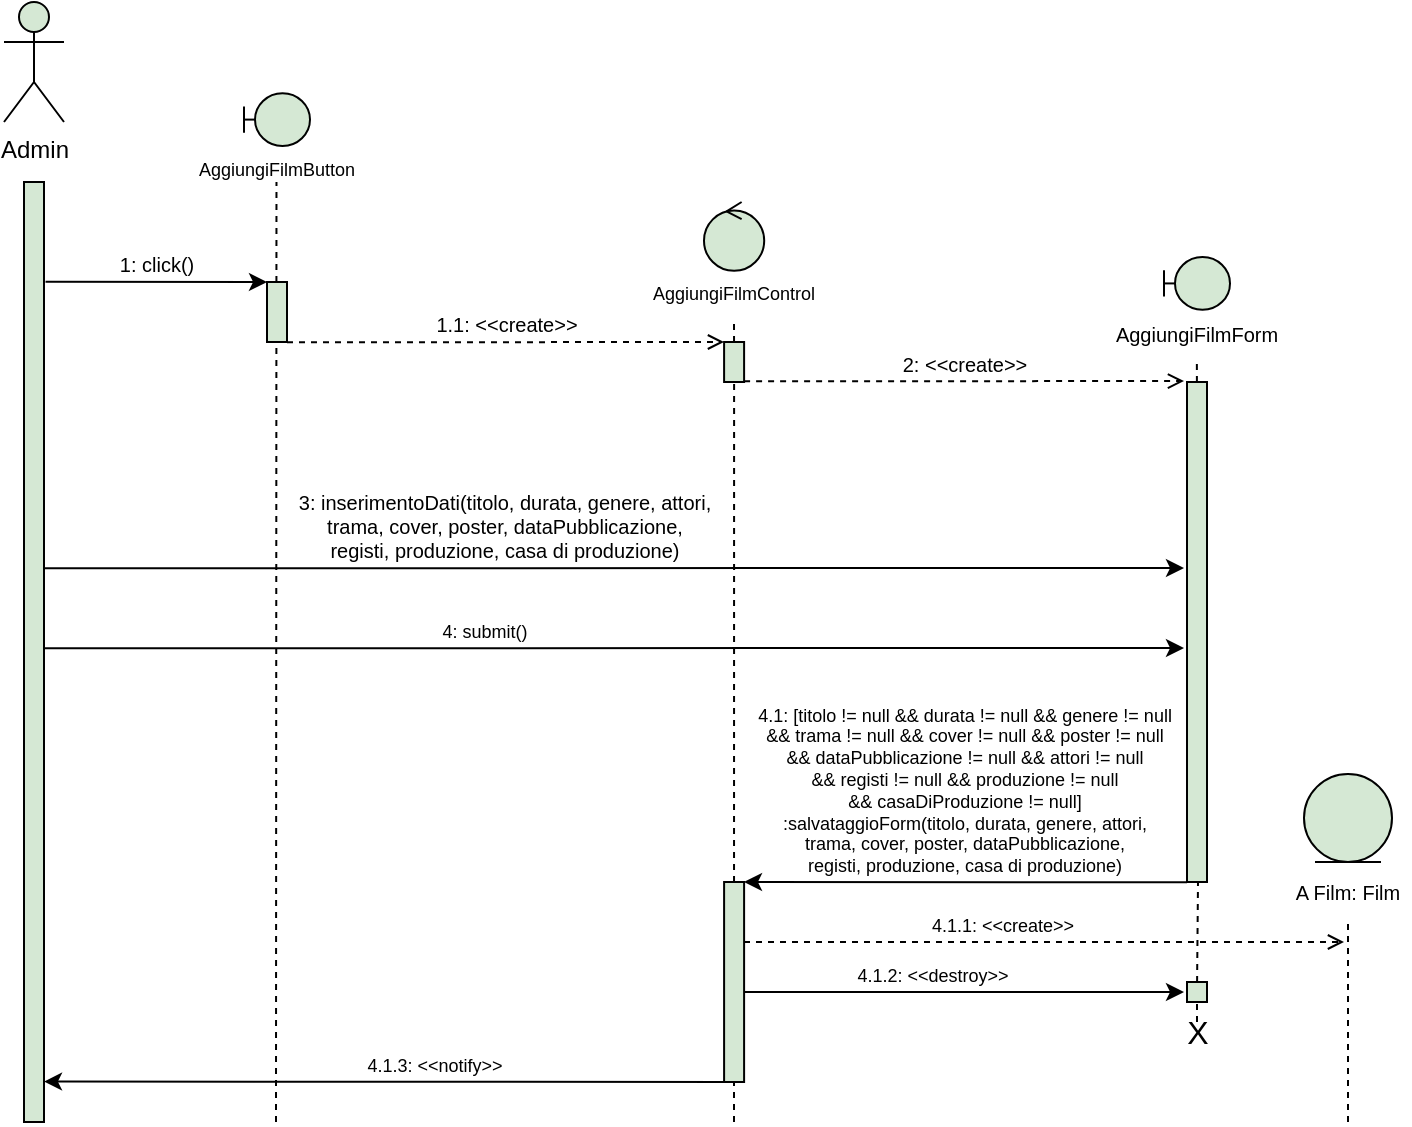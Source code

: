 <mxfile version="16.2.2" type="device" pages="2"><diagram id="GtenOd8lZUcZVwx2t-iJ" name="Pagina-1"><mxGraphModel dx="1422" dy="762" grid="1" gridSize="10" guides="1" tooltips="1" connect="1" arrows="1" fold="1" page="1" pageScale="1" pageWidth="1169" pageHeight="827" math="0" shadow="0"><root><mxCell id="0"/><mxCell id="1" parent="0"/><mxCell id="lH25KqUq0oFnU-iOT4ta-1" value="" style="rounded=0;whiteSpace=wrap;html=1;fillColor=#d5e8d4;strokeColor=#000000;" parent="1" vertex="1"><mxGeometry x="80" y="110" width="10" height="470" as="geometry"/></mxCell><mxCell id="lH25KqUq0oFnU-iOT4ta-2" value="Admin" style="shape=umlActor;verticalLabelPosition=bottom;verticalAlign=top;html=1;outlineConnect=0;fillColor=#d5e8d4;strokeColor=#000000;" parent="1" vertex="1"><mxGeometry x="70" y="20" width="30" height="60" as="geometry"/></mxCell><mxCell id="lH25KqUq0oFnU-iOT4ta-4" value="1: click()" style="endArrow=classic;html=1;rounded=0;exitX=1.077;exitY=0.106;exitDx=0;exitDy=0;exitPerimeter=0;entryX=0;entryY=0;entryDx=0;entryDy=0;labelPosition=center;verticalLabelPosition=top;align=center;verticalAlign=bottom;fontSize=10;labelBackgroundColor=none;strokeColor=#000000;" parent="1" source="lH25KqUq0oFnU-iOT4ta-1" target="lH25KqUq0oFnU-iOT4ta-5" edge="1"><mxGeometry width="50" height="50" relative="1" as="geometry"><mxPoint x="260" y="160" as="sourcePoint"/><mxPoint x="160" y="160" as="targetPoint"/></mxGeometry></mxCell><mxCell id="lH25KqUq0oFnU-iOT4ta-6" value="" style="endArrow=none;dashed=1;html=1;rounded=0;strokeColor=#000000;" parent="1" edge="1"><mxGeometry width="50" height="50" relative="1" as="geometry"><mxPoint x="206" y="580" as="sourcePoint"/><mxPoint x="206.24" y="110" as="targetPoint"/></mxGeometry></mxCell><mxCell id="lH25KqUq0oFnU-iOT4ta-5" value="" style="rounded=0;whiteSpace=wrap;html=1;fillColor=#d5e8d4;strokeColor=#000000;" parent="1" vertex="1"><mxGeometry x="201.5" y="160" width="10" height="30" as="geometry"/></mxCell><mxCell id="lH25KqUq0oFnU-iOT4ta-9" value="AggiungiFilmButton" style="shape=umlBoundary;whiteSpace=wrap;html=1;fontSize=9;labelPosition=center;verticalLabelPosition=bottom;align=center;verticalAlign=top;textDirection=ltr;fillColor=#d5e8d4;strokeColor=#000000;" parent="1" vertex="1"><mxGeometry x="190" y="65.6" width="33" height="26.4" as="geometry"/></mxCell><mxCell id="lH25KqUq0oFnU-iOT4ta-10" value="1.1: &amp;lt;&amp;lt;create&amp;gt;&amp;gt;" style="endArrow=open;html=1;rounded=0;exitX=1.025;exitY=0.088;exitDx=0;exitDy=0;exitPerimeter=0;dashed=1;labelPosition=center;verticalLabelPosition=top;align=center;verticalAlign=bottom;fontSize=10;endFill=0;labelBackgroundColor=none;strokeColor=#000000;" parent="1" edge="1"><mxGeometry width="50" height="50" relative="1" as="geometry"><mxPoint x="211.5" y="190.16" as="sourcePoint"/><mxPoint x="430" y="190" as="targetPoint"/></mxGeometry></mxCell><mxCell id="lH25KqUq0oFnU-iOT4ta-12" value="AggiungiFilmControl" style="ellipse;shape=umlControl;whiteSpace=wrap;html=1;fontSize=9;labelPosition=center;verticalLabelPosition=bottom;align=center;verticalAlign=top;fillColor=#d5e8d4;strokeColor=#000000;" parent="1" vertex="1"><mxGeometry x="420" y="120" width="30.1" height="34.4" as="geometry"/></mxCell><mxCell id="lH25KqUq0oFnU-iOT4ta-13" value="" style="endArrow=none;dashed=1;html=1;rounded=0;startArrow=none;strokeColor=#000000;" parent="1" source="lH25KqUq0oFnU-iOT4ta-14" edge="1"><mxGeometry width="50" height="50" relative="1" as="geometry"><mxPoint x="434.68" y="630" as="sourcePoint"/><mxPoint x="435" y="180" as="targetPoint"/></mxGeometry></mxCell><mxCell id="lH25KqUq0oFnU-iOT4ta-14" value="" style="rounded=0;whiteSpace=wrap;html=1;fillColor=#d5e8d4;strokeColor=#000000;" parent="1" vertex="1"><mxGeometry x="430.05" y="190" width="10" height="20" as="geometry"/></mxCell><mxCell id="lH25KqUq0oFnU-iOT4ta-15" value="" style="endArrow=none;dashed=1;html=1;rounded=0;strokeColor=#000000;" parent="1" target="lH25KqUq0oFnU-iOT4ta-14" edge="1"><mxGeometry width="50" height="50" relative="1" as="geometry"><mxPoint x="435" y="580" as="sourcePoint"/><mxPoint x="435.0" y="230" as="targetPoint"/></mxGeometry></mxCell><mxCell id="lH25KqUq0oFnU-iOT4ta-16" value="2: &amp;lt;&amp;lt;create&amp;gt;&amp;gt;" style="endArrow=open;html=1;rounded=0;exitX=1.025;exitY=0.088;exitDx=0;exitDy=0;exitPerimeter=0;dashed=1;labelPosition=center;verticalLabelPosition=top;align=center;verticalAlign=bottom;fontSize=10;endFill=0;labelBackgroundColor=none;strokeColor=#000000;" parent="1" edge="1"><mxGeometry width="50" height="50" relative="1" as="geometry"><mxPoint x="440.05" y="209.67" as="sourcePoint"/><mxPoint x="660" y="209.51" as="targetPoint"/></mxGeometry></mxCell><mxCell id="lH25KqUq0oFnU-iOT4ta-17" value="AggiungiFilmForm" style="shape=umlBoundary;whiteSpace=wrap;html=1;fontSize=10;labelPosition=center;verticalLabelPosition=bottom;align=center;verticalAlign=top;textDirection=ltr;fillColor=#d5e8d4;strokeColor=#000000;" parent="1" vertex="1"><mxGeometry x="650" y="147.51" width="33" height="26.4" as="geometry"/></mxCell><mxCell id="lH25KqUq0oFnU-iOT4ta-18" value="3: inserimentoDati(titolo, durata, genere, attori, &lt;br&gt;trama, cover, poster, dataPubblicazione, &lt;br&gt;registi, produzione, casa di produzione)" style="endArrow=classic;html=1;rounded=0;exitX=1.025;exitY=0.088;exitDx=0;exitDy=0;exitPerimeter=0;labelPosition=center;verticalLabelPosition=top;align=center;verticalAlign=bottom;fontSize=10;labelBackgroundColor=none;strokeColor=#000000;" parent="1" edge="1"><mxGeometry x="-0.193" width="50" height="50" relative="1" as="geometry"><mxPoint x="90" y="303.16" as="sourcePoint"/><mxPoint x="660" y="303" as="targetPoint"/><mxPoint as="offset"/></mxGeometry></mxCell><mxCell id="lH25KqUq0oFnU-iOT4ta-19" value="4: submit()" style="endArrow=classic;html=1;rounded=0;exitX=1.025;exitY=0.088;exitDx=0;exitDy=0;exitPerimeter=0;labelPosition=center;verticalLabelPosition=top;align=center;verticalAlign=bottom;fontSize=9;labelBackgroundColor=none;strokeColor=#000000;" parent="1" edge="1"><mxGeometry x="-0.228" width="50" height="50" relative="1" as="geometry"><mxPoint x="90" y="343.16" as="sourcePoint"/><mxPoint x="660" y="343" as="targetPoint"/><mxPoint as="offset"/></mxGeometry></mxCell><mxCell id="lH25KqUq0oFnU-iOT4ta-22" value="" style="rounded=0;whiteSpace=wrap;html=1;fillColor=#d5e8d4;strokeColor=#000000;" parent="1" vertex="1"><mxGeometry x="661.5" y="210" width="10" height="250" as="geometry"/></mxCell><mxCell id="lH25KqUq0oFnU-iOT4ta-23" value="" style="endArrow=none;dashed=1;html=1;rounded=0;startArrow=none;strokeColor=#000000;" parent="1" source="lH25KqUq0oFnU-iOT4ta-30" edge="1"><mxGeometry width="50" height="50" relative="1" as="geometry"><mxPoint x="667" y="560" as="sourcePoint"/><mxPoint x="667" y="460" as="targetPoint"/></mxGeometry></mxCell><mxCell id="lH25KqUq0oFnU-iOT4ta-24" value="4.1: [titolo != null &amp;amp;&amp;amp; durata != null &amp;amp;&amp;amp; genere != null&lt;br&gt;&amp;amp;&amp;amp; trama != null &amp;amp;&amp;amp; cover != null &amp;amp;&amp;amp; poster != null&lt;br&gt;&amp;amp;&amp;amp; dataPubblicazione != null &amp;amp;&amp;amp; attori != null&lt;br&gt;&amp;amp;&amp;amp; registi != null &amp;amp;&amp;amp; produzione != null&lt;br&gt;&amp;amp;&amp;amp; casaDiProduzione != null]&lt;br&gt;:salvataggioForm(&lt;font style=&quot;font-size: 9px&quot;&gt;titolo, durata, genere, attori,&lt;br&gt;trama, cover, poster, dataPubblicazione,&lt;br&gt;registi, produzione, casa di produzione)&lt;/font&gt;" style="endArrow=classic;html=1;rounded=0;exitX=1.025;exitY=0.088;exitDx=0;exitDy=0;exitPerimeter=0;labelPosition=center;verticalLabelPosition=top;align=center;verticalAlign=bottom;fontSize=9;labelBackgroundColor=none;strokeColor=#000000;" parent="1" edge="1"><mxGeometry x="0.007" width="50" height="50" relative="1" as="geometry"><mxPoint x="661.5" y="460.16" as="sourcePoint"/><mxPoint x="440" y="460" as="targetPoint"/><mxPoint as="offset"/></mxGeometry></mxCell><mxCell id="lH25KqUq0oFnU-iOT4ta-25" value="" style="rounded=0;whiteSpace=wrap;html=1;fillColor=#d5e8d4;strokeColor=#000000;" parent="1" vertex="1"><mxGeometry x="430.05" y="460" width="10" height="100" as="geometry"/></mxCell><mxCell id="lH25KqUq0oFnU-iOT4ta-26" value="4.1.1: &amp;lt;&amp;lt;create&amp;gt;&amp;gt;" style="endArrow=open;html=1;rounded=0;labelPosition=center;verticalLabelPosition=top;align=center;verticalAlign=bottom;fontSize=9;labelBackgroundColor=none;dashed=1;endFill=0;strokeColor=#000000;" parent="1" edge="1"><mxGeometry x="-0.143" width="50" height="50" relative="1" as="geometry"><mxPoint x="440" y="490" as="sourcePoint"/><mxPoint x="740" y="490" as="targetPoint"/><mxPoint as="offset"/></mxGeometry></mxCell><mxCell id="lH25KqUq0oFnU-iOT4ta-27" value="4.1.2: &amp;lt;&amp;lt;destroy&amp;gt;&amp;gt;" style="endArrow=classic;html=1;rounded=0;labelPosition=center;verticalLabelPosition=top;align=center;verticalAlign=bottom;fontSize=9;labelBackgroundColor=none;endFill=1;strokeColor=#000000;" parent="1" edge="1"><mxGeometry x="-0.143" width="50" height="50" relative="1" as="geometry"><mxPoint x="440.05" y="515" as="sourcePoint"/><mxPoint x="660" y="515" as="targetPoint"/><mxPoint as="offset"/></mxGeometry></mxCell><mxCell id="lH25KqUq0oFnU-iOT4ta-28" value="X" style="text;html=1;strokeColor=none;fillColor=none;align=center;verticalAlign=middle;whiteSpace=wrap;rounded=0;fontSize=16;" parent="1" vertex="1"><mxGeometry x="661.5" y="530" width="10" height="10" as="geometry"/></mxCell><mxCell id="lH25KqUq0oFnU-iOT4ta-30" value="" style="rounded=0;whiteSpace=wrap;html=1;fillColor=#d5e8d4;strokeColor=#000000;" parent="1" vertex="1"><mxGeometry x="661.5" y="510" width="10" height="10" as="geometry"/></mxCell><mxCell id="lH25KqUq0oFnU-iOT4ta-31" value="" style="endArrow=none;dashed=1;html=1;rounded=0;startArrow=none;strokeColor=#000000;exitX=0.5;exitY=0;exitDx=0;exitDy=0;" parent="1" source="lH25KqUq0oFnU-iOT4ta-28" target="lH25KqUq0oFnU-iOT4ta-30" edge="1"><mxGeometry width="50" height="50" relative="1" as="geometry"><mxPoint x="667" y="530" as="sourcePoint"/><mxPoint x="666.5" y="465" as="targetPoint"/></mxGeometry></mxCell><mxCell id="lH25KqUq0oFnU-iOT4ta-32" value="" style="ellipse;shape=umlEntity;whiteSpace=wrap;html=1;fontSize=16;labelPosition=center;verticalLabelPosition=bottom;align=center;verticalAlign=top;fillColor=#d5e8d4;strokeColor=#000000;" parent="1" vertex="1"><mxGeometry x="720" y="406" width="44" height="44" as="geometry"/></mxCell><mxCell id="lH25KqUq0oFnU-iOT4ta-33" value="&lt;font style=&quot;font-size: 10px;&quot;&gt;A Film: Film&lt;/font&gt;" style="text;html=1;strokeColor=none;fillColor=none;align=center;verticalAlign=middle;whiteSpace=wrap;rounded=0;fontSize=10;" parent="1" vertex="1"><mxGeometry x="711" y="450" width="62" height="30" as="geometry"/></mxCell><mxCell id="lH25KqUq0oFnU-iOT4ta-34" value="" style="endArrow=none;dashed=1;html=1;rounded=0;strokeColor=#000000;entryX=0.5;entryY=1;entryDx=0;entryDy=0;" parent="1" target="lH25KqUq0oFnU-iOT4ta-33" edge="1"><mxGeometry width="50" height="50" relative="1" as="geometry"><mxPoint x="742" y="580" as="sourcePoint"/><mxPoint x="741.81" y="536" as="targetPoint"/></mxGeometry></mxCell><mxCell id="U_M_Mrs2-7Beteul9Nc_-1" value="4.1.3: &amp;lt;&amp;lt;notify&amp;gt;&amp;gt;" style="endArrow=classic;html=1;rounded=0;labelPosition=center;verticalLabelPosition=top;align=center;verticalAlign=bottom;fontSize=9;labelBackgroundColor=none;endFill=1;strokeColor=#000000;entryX=1;entryY=0.957;entryDx=0;entryDy=0;entryPerimeter=0;" parent="1" target="lH25KqUq0oFnU-iOT4ta-1" edge="1"><mxGeometry x="-0.143" width="50" height="50" relative="1" as="geometry"><mxPoint x="430" y="560" as="sourcePoint"/><mxPoint x="100" y="560" as="targetPoint"/><mxPoint as="offset"/></mxGeometry></mxCell><mxCell id="2ANgHl8vEvN-wZydb39l-2" value="" style="endArrow=none;dashed=1;html=1;rounded=0;startArrow=none;strokeColor=#000000;" parent="1" edge="1"><mxGeometry width="50" height="50" relative="1" as="geometry"><mxPoint x="666.455" y="210" as="sourcePoint"/><mxPoint x="666.43" y="200" as="targetPoint"/></mxGeometry></mxCell></root></mxGraphModel></diagram><diagram id="soYjO4-t5r86pjycXWDC" name="Pagina-2"><mxGraphModel dx="981" dy="526" grid="1" gridSize="10" guides="1" tooltips="1" connect="1" arrows="1" fold="1" page="1" pageScale="1" pageWidth="1169" pageHeight="827" math="0" shadow="0"><root><mxCell id="SltXzzqi11RVKdn1_rmG-0"/><mxCell id="SltXzzqi11RVKdn1_rmG-1" parent="SltXzzqi11RVKdn1_rmG-0"/><mxCell id="gegoClkyIdXHA7SW4Vei-0" value="" style="rounded=0;whiteSpace=wrap;html=1;fillColor=#d5e8d4;strokeColor=#000000;" vertex="1" parent="SltXzzqi11RVKdn1_rmG-1"><mxGeometry x="80" y="110" width="10" height="470" as="geometry"/></mxCell><mxCell id="gegoClkyIdXHA7SW4Vei-1" value="Admin" style="shape=umlActor;verticalLabelPosition=bottom;verticalAlign=top;html=1;outlineConnect=0;fillColor=#d5e8d4;strokeColor=#000000;" vertex="1" parent="SltXzzqi11RVKdn1_rmG-1"><mxGeometry x="70" y="20" width="30" height="60" as="geometry"/></mxCell><mxCell id="gegoClkyIdXHA7SW4Vei-2" value="1: click()" style="endArrow=classic;html=1;rounded=0;exitX=1.077;exitY=0.106;exitDx=0;exitDy=0;exitPerimeter=0;entryX=0;entryY=0;entryDx=0;entryDy=0;labelPosition=center;verticalLabelPosition=top;align=center;verticalAlign=bottom;fontSize=10;labelBackgroundColor=none;strokeColor=#000000;" edge="1" parent="SltXzzqi11RVKdn1_rmG-1" source="gegoClkyIdXHA7SW4Vei-0" target="gegoClkyIdXHA7SW4Vei-4"><mxGeometry width="50" height="50" relative="1" as="geometry"><mxPoint x="260" y="160" as="sourcePoint"/><mxPoint x="160" y="160" as="targetPoint"/></mxGeometry></mxCell><mxCell id="gegoClkyIdXHA7SW4Vei-3" value="" style="endArrow=none;dashed=1;html=1;rounded=0;strokeColor=#000000;" edge="1" parent="SltXzzqi11RVKdn1_rmG-1"><mxGeometry width="50" height="50" relative="1" as="geometry"><mxPoint x="206" y="580" as="sourcePoint"/><mxPoint x="206.24" y="110" as="targetPoint"/></mxGeometry></mxCell><mxCell id="gegoClkyIdXHA7SW4Vei-4" value="" style="rounded=0;whiteSpace=wrap;html=1;fillColor=#d5e8d4;strokeColor=#000000;" vertex="1" parent="SltXzzqi11RVKdn1_rmG-1"><mxGeometry x="201.5" y="160" width="10" height="30" as="geometry"/></mxCell><mxCell id="gegoClkyIdXHA7SW4Vei-5" value="AggiungiSpettacoloButton" style="shape=umlBoundary;whiteSpace=wrap;html=1;fontSize=9;labelPosition=center;verticalLabelPosition=bottom;align=center;verticalAlign=top;textDirection=ltr;fillColor=#d5e8d4;strokeColor=#000000;" vertex="1" parent="SltXzzqi11RVKdn1_rmG-1"><mxGeometry x="190" y="65.6" width="33" height="26.4" as="geometry"/></mxCell><mxCell id="gegoClkyIdXHA7SW4Vei-6" value="1.1: &amp;lt;&amp;lt;create&amp;gt;&amp;gt;" style="endArrow=open;html=1;rounded=0;exitX=1.025;exitY=0.088;exitDx=0;exitDy=0;exitPerimeter=0;dashed=1;labelPosition=center;verticalLabelPosition=top;align=center;verticalAlign=bottom;fontSize=10;endFill=0;labelBackgroundColor=none;strokeColor=#000000;" edge="1" parent="SltXzzqi11RVKdn1_rmG-1"><mxGeometry width="50" height="50" relative="1" as="geometry"><mxPoint x="211.5" y="190.16" as="sourcePoint"/><mxPoint x="430" y="190" as="targetPoint"/></mxGeometry></mxCell><mxCell id="gegoClkyIdXHA7SW4Vei-7" value="AggiungiSpettacoloControl" style="ellipse;shape=umlControl;whiteSpace=wrap;html=1;fontSize=9;labelPosition=center;verticalLabelPosition=bottom;align=center;verticalAlign=top;fillColor=#d5e8d4;strokeColor=#000000;" vertex="1" parent="SltXzzqi11RVKdn1_rmG-1"><mxGeometry x="420" y="120" width="30.1" height="34.4" as="geometry"/></mxCell><mxCell id="gegoClkyIdXHA7SW4Vei-8" value="" style="endArrow=none;dashed=1;html=1;rounded=0;startArrow=none;strokeColor=#000000;" edge="1" parent="SltXzzqi11RVKdn1_rmG-1" source="gegoClkyIdXHA7SW4Vei-9"><mxGeometry width="50" height="50" relative="1" as="geometry"><mxPoint x="434.68" y="630" as="sourcePoint"/><mxPoint x="435" y="180" as="targetPoint"/></mxGeometry></mxCell><mxCell id="gegoClkyIdXHA7SW4Vei-9" value="" style="rounded=0;whiteSpace=wrap;html=1;fillColor=#d5e8d4;strokeColor=#000000;" vertex="1" parent="SltXzzqi11RVKdn1_rmG-1"><mxGeometry x="430.05" y="190" width="10" height="20" as="geometry"/></mxCell><mxCell id="gegoClkyIdXHA7SW4Vei-10" value="" style="endArrow=none;dashed=1;html=1;rounded=0;strokeColor=#000000;" edge="1" parent="SltXzzqi11RVKdn1_rmG-1" target="gegoClkyIdXHA7SW4Vei-9"><mxGeometry width="50" height="50" relative="1" as="geometry"><mxPoint x="435" y="580" as="sourcePoint"/><mxPoint x="435.0" y="230" as="targetPoint"/></mxGeometry></mxCell><mxCell id="gegoClkyIdXHA7SW4Vei-11" value="2: &amp;lt;&amp;lt;create&amp;gt;&amp;gt;" style="endArrow=open;html=1;rounded=0;exitX=1.025;exitY=0.088;exitDx=0;exitDy=0;exitPerimeter=0;dashed=1;labelPosition=center;verticalLabelPosition=top;align=center;verticalAlign=bottom;fontSize=10;endFill=0;labelBackgroundColor=none;strokeColor=#000000;" edge="1" parent="SltXzzqi11RVKdn1_rmG-1"><mxGeometry width="50" height="50" relative="1" as="geometry"><mxPoint x="440.05" y="209.67" as="sourcePoint"/><mxPoint x="660" y="209.51" as="targetPoint"/></mxGeometry></mxCell><mxCell id="gegoClkyIdXHA7SW4Vei-12" value="AggiungiSpettacoloForm" style="shape=umlBoundary;whiteSpace=wrap;html=1;fontSize=10;labelPosition=center;verticalLabelPosition=bottom;align=center;verticalAlign=top;textDirection=ltr;fillColor=#d5e8d4;strokeColor=#000000;" vertex="1" parent="SltXzzqi11RVKdn1_rmG-1"><mxGeometry x="650" y="147.51" width="33" height="26.4" as="geometry"/></mxCell><mxCell id="gegoClkyIdXHA7SW4Vei-13" value="3: inserimentoDati(orario, data)" style="endArrow=classic;html=1;rounded=0;exitX=1.025;exitY=0.088;exitDx=0;exitDy=0;exitPerimeter=0;labelPosition=center;verticalLabelPosition=top;align=center;verticalAlign=bottom;fontSize=10;labelBackgroundColor=none;strokeColor=#000000;" edge="1" parent="SltXzzqi11RVKdn1_rmG-1"><mxGeometry x="-0.193" width="50" height="50" relative="1" as="geometry"><mxPoint x="90" y="303.16" as="sourcePoint"/><mxPoint x="660" y="303" as="targetPoint"/><mxPoint as="offset"/></mxGeometry></mxCell><mxCell id="gegoClkyIdXHA7SW4Vei-14" value="4: submit()" style="endArrow=classic;html=1;rounded=0;exitX=1.025;exitY=0.088;exitDx=0;exitDy=0;exitPerimeter=0;labelPosition=center;verticalLabelPosition=top;align=center;verticalAlign=bottom;fontSize=9;labelBackgroundColor=none;strokeColor=#000000;" edge="1" parent="SltXzzqi11RVKdn1_rmG-1"><mxGeometry x="-0.228" width="50" height="50" relative="1" as="geometry"><mxPoint x="90" y="343.16" as="sourcePoint"/><mxPoint x="660" y="343" as="targetPoint"/><mxPoint as="offset"/></mxGeometry></mxCell><mxCell id="gegoClkyIdXHA7SW4Vei-15" value="" style="rounded=0;whiteSpace=wrap;html=1;fillColor=#d5e8d4;strokeColor=#000000;" vertex="1" parent="SltXzzqi11RVKdn1_rmG-1"><mxGeometry x="661.5" y="210" width="10" height="250" as="geometry"/></mxCell><mxCell id="gegoClkyIdXHA7SW4Vei-16" value="" style="endArrow=none;dashed=1;html=1;rounded=0;startArrow=none;strokeColor=#000000;" edge="1" parent="SltXzzqi11RVKdn1_rmG-1" source="gegoClkyIdXHA7SW4Vei-22"><mxGeometry width="50" height="50" relative="1" as="geometry"><mxPoint x="667" y="560" as="sourcePoint"/><mxPoint x="667" y="460" as="targetPoint"/></mxGeometry></mxCell><mxCell id="gegoClkyIdXHA7SW4Vei-17" value="4.1: [orario != null &amp;amp;&amp;amp; data != null]&lt;br&gt;:salvataggioForm(orario, data&lt;font style=&quot;font-size: 9px&quot;&gt;)&lt;/font&gt;" style="endArrow=classic;html=1;rounded=0;exitX=1.025;exitY=0.088;exitDx=0;exitDy=0;exitPerimeter=0;labelPosition=center;verticalLabelPosition=top;align=center;verticalAlign=bottom;fontSize=9;labelBackgroundColor=none;strokeColor=#000000;" edge="1" parent="SltXzzqi11RVKdn1_rmG-1"><mxGeometry x="0.007" width="50" height="50" relative="1" as="geometry"><mxPoint x="661.5" y="460.16" as="sourcePoint"/><mxPoint x="440" y="460" as="targetPoint"/><mxPoint as="offset"/></mxGeometry></mxCell><mxCell id="gegoClkyIdXHA7SW4Vei-18" value="" style="rounded=0;whiteSpace=wrap;html=1;fillColor=#d5e8d4;strokeColor=#000000;" vertex="1" parent="SltXzzqi11RVKdn1_rmG-1"><mxGeometry x="430.05" y="460" width="10" height="100" as="geometry"/></mxCell><mxCell id="gegoClkyIdXHA7SW4Vei-19" value="4.1.1: &amp;lt;&amp;lt;create&amp;gt;&amp;gt;" style="endArrow=open;html=1;rounded=0;labelPosition=center;verticalLabelPosition=top;align=center;verticalAlign=bottom;fontSize=9;labelBackgroundColor=none;dashed=1;endFill=0;strokeColor=#000000;" edge="1" parent="SltXzzqi11RVKdn1_rmG-1"><mxGeometry x="-0.143" width="50" height="50" relative="1" as="geometry"><mxPoint x="440" y="490" as="sourcePoint"/><mxPoint x="740" y="490" as="targetPoint"/><mxPoint as="offset"/></mxGeometry></mxCell><mxCell id="gegoClkyIdXHA7SW4Vei-20" value="4.1.2: &amp;lt;&amp;lt;destroy&amp;gt;&amp;gt;" style="endArrow=classic;html=1;rounded=0;labelPosition=center;verticalLabelPosition=top;align=center;verticalAlign=bottom;fontSize=9;labelBackgroundColor=none;endFill=1;strokeColor=#000000;" edge="1" parent="SltXzzqi11RVKdn1_rmG-1"><mxGeometry x="-0.143" width="50" height="50" relative="1" as="geometry"><mxPoint x="440.05" y="515" as="sourcePoint"/><mxPoint x="660" y="515" as="targetPoint"/><mxPoint as="offset"/></mxGeometry></mxCell><mxCell id="gegoClkyIdXHA7SW4Vei-21" value="X" style="text;html=1;strokeColor=none;fillColor=none;align=center;verticalAlign=middle;whiteSpace=wrap;rounded=0;fontSize=16;" vertex="1" parent="SltXzzqi11RVKdn1_rmG-1"><mxGeometry x="661.5" y="530" width="10" height="10" as="geometry"/></mxCell><mxCell id="gegoClkyIdXHA7SW4Vei-22" value="" style="rounded=0;whiteSpace=wrap;html=1;fillColor=#d5e8d4;strokeColor=#000000;" vertex="1" parent="SltXzzqi11RVKdn1_rmG-1"><mxGeometry x="661.5" y="510" width="10" height="10" as="geometry"/></mxCell><mxCell id="gegoClkyIdXHA7SW4Vei-23" value="" style="endArrow=none;dashed=1;html=1;rounded=0;startArrow=none;strokeColor=#000000;exitX=0.5;exitY=0;exitDx=0;exitDy=0;" edge="1" parent="SltXzzqi11RVKdn1_rmG-1" source="gegoClkyIdXHA7SW4Vei-21" target="gegoClkyIdXHA7SW4Vei-22"><mxGeometry width="50" height="50" relative="1" as="geometry"><mxPoint x="667" y="530" as="sourcePoint"/><mxPoint x="666.5" y="465" as="targetPoint"/></mxGeometry></mxCell><mxCell id="gegoClkyIdXHA7SW4Vei-24" value="" style="ellipse;shape=umlEntity;whiteSpace=wrap;html=1;fontSize=16;labelPosition=center;verticalLabelPosition=bottom;align=center;verticalAlign=top;fillColor=#d5e8d4;strokeColor=#000000;" vertex="1" parent="SltXzzqi11RVKdn1_rmG-1"><mxGeometry x="720" y="406" width="44" height="44" as="geometry"/></mxCell><mxCell id="gegoClkyIdXHA7SW4Vei-25" value="&lt;font style=&quot;font-size: 10px&quot;&gt;A Spectacle: Spettacolo&lt;/font&gt;" style="text;html=1;strokeColor=none;fillColor=none;align=center;verticalAlign=middle;whiteSpace=wrap;rounded=0;fontSize=10;" vertex="1" parent="SltXzzqi11RVKdn1_rmG-1"><mxGeometry x="711" y="450" width="62" height="30" as="geometry"/></mxCell><mxCell id="gegoClkyIdXHA7SW4Vei-26" value="" style="endArrow=none;dashed=1;html=1;rounded=0;strokeColor=#000000;entryX=0.5;entryY=1;entryDx=0;entryDy=0;" edge="1" parent="SltXzzqi11RVKdn1_rmG-1" target="gegoClkyIdXHA7SW4Vei-25"><mxGeometry width="50" height="50" relative="1" as="geometry"><mxPoint x="742" y="580" as="sourcePoint"/><mxPoint x="741.81" y="536" as="targetPoint"/></mxGeometry></mxCell><mxCell id="gegoClkyIdXHA7SW4Vei-27" value="4.1.3: &amp;lt;&amp;lt;notify&amp;gt;&amp;gt;" style="endArrow=classic;html=1;rounded=0;labelPosition=center;verticalLabelPosition=top;align=center;verticalAlign=bottom;fontSize=9;labelBackgroundColor=none;endFill=1;strokeColor=#000000;entryX=1;entryY=0.957;entryDx=0;entryDy=0;entryPerimeter=0;" edge="1" parent="SltXzzqi11RVKdn1_rmG-1" target="gegoClkyIdXHA7SW4Vei-0"><mxGeometry x="-0.143" width="50" height="50" relative="1" as="geometry"><mxPoint x="430" y="560" as="sourcePoint"/><mxPoint x="100" y="560" as="targetPoint"/><mxPoint as="offset"/></mxGeometry></mxCell><mxCell id="gegoClkyIdXHA7SW4Vei-28" value="" style="endArrow=none;dashed=1;html=1;rounded=0;startArrow=none;strokeColor=#000000;" edge="1" parent="SltXzzqi11RVKdn1_rmG-1"><mxGeometry width="50" height="50" relative="1" as="geometry"><mxPoint x="666.455" y="210" as="sourcePoint"/><mxPoint x="666.43" y="200" as="targetPoint"/></mxGeometry></mxCell></root></mxGraphModel></diagram></mxfile>